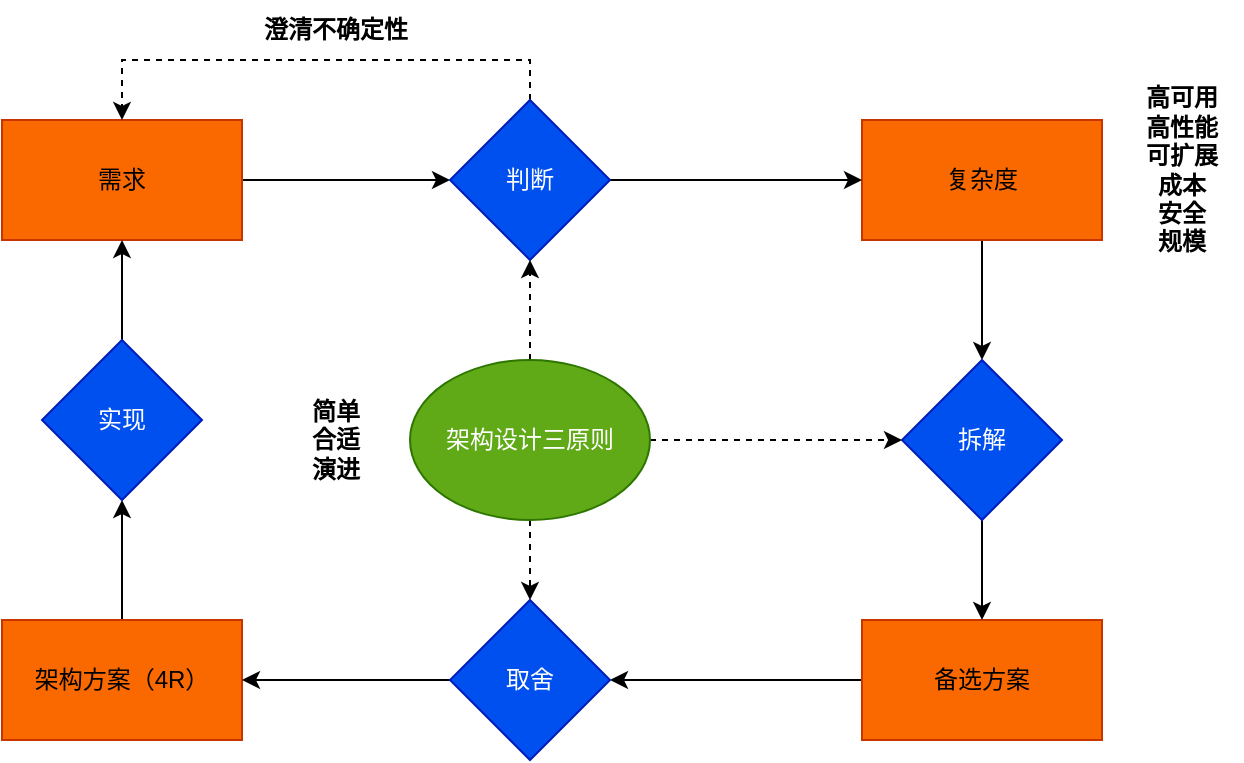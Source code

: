 <mxfile version="21.3.2" type="github">
  <diagram name="第 1 页" id="JXJpTpx2nW5wvLFsWMLq">
    <mxGraphModel dx="1242" dy="785" grid="1" gridSize="10" guides="1" tooltips="1" connect="1" arrows="1" fold="1" page="1" pageScale="1" pageWidth="827" pageHeight="1169" math="0" shadow="0">
      <root>
        <mxCell id="0" />
        <mxCell id="1" parent="0" />
        <mxCell id="S_wXsO7prA444CMSDPE2-11" value="" style="edgeStyle=orthogonalEdgeStyle;rounded=0;orthogonalLoop=1;jettySize=auto;html=1;" edge="1" parent="1" source="S_wXsO7prA444CMSDPE2-1" target="S_wXsO7prA444CMSDPE2-5">
          <mxGeometry relative="1" as="geometry" />
        </mxCell>
        <mxCell id="S_wXsO7prA444CMSDPE2-1" value="需求" style="rounded=0;whiteSpace=wrap;html=1;fillColor=#fa6800;fontColor=#000000;strokeColor=#C73500;" vertex="1" parent="1">
          <mxGeometry x="150" y="190" width="120" height="60" as="geometry" />
        </mxCell>
        <mxCell id="S_wXsO7prA444CMSDPE2-20" value="" style="edgeStyle=orthogonalEdgeStyle;rounded=0;orthogonalLoop=1;jettySize=auto;html=1;" edge="1" parent="1" source="S_wXsO7prA444CMSDPE2-2" target="S_wXsO7prA444CMSDPE2-6">
          <mxGeometry relative="1" as="geometry" />
        </mxCell>
        <mxCell id="S_wXsO7prA444CMSDPE2-2" value="复杂度" style="rounded=0;whiteSpace=wrap;html=1;fillColor=#fa6800;fontColor=#000000;strokeColor=#C73500;" vertex="1" parent="1">
          <mxGeometry x="580" y="190" width="120" height="60" as="geometry" />
        </mxCell>
        <mxCell id="S_wXsO7prA444CMSDPE2-24" value="" style="edgeStyle=orthogonalEdgeStyle;rounded=0;orthogonalLoop=1;jettySize=auto;html=1;" edge="1" parent="1" source="S_wXsO7prA444CMSDPE2-3" target="S_wXsO7prA444CMSDPE2-7">
          <mxGeometry relative="1" as="geometry" />
        </mxCell>
        <mxCell id="S_wXsO7prA444CMSDPE2-3" value="备选方案" style="rounded=0;whiteSpace=wrap;html=1;fillColor=#fa6800;fontColor=#000000;strokeColor=#C73500;" vertex="1" parent="1">
          <mxGeometry x="580" y="440" width="120" height="60" as="geometry" />
        </mxCell>
        <mxCell id="S_wXsO7prA444CMSDPE2-16" value="" style="edgeStyle=orthogonalEdgeStyle;rounded=0;orthogonalLoop=1;jettySize=auto;html=1;" edge="1" parent="1" source="S_wXsO7prA444CMSDPE2-4" target="S_wXsO7prA444CMSDPE2-8">
          <mxGeometry relative="1" as="geometry" />
        </mxCell>
        <mxCell id="S_wXsO7prA444CMSDPE2-4" value="架构方案（4R）" style="rounded=0;whiteSpace=wrap;html=1;fillColor=#fa6800;fontColor=#000000;strokeColor=#C73500;" vertex="1" parent="1">
          <mxGeometry x="150" y="440" width="120" height="60" as="geometry" />
        </mxCell>
        <mxCell id="S_wXsO7prA444CMSDPE2-19" value="" style="edgeStyle=orthogonalEdgeStyle;rounded=0;orthogonalLoop=1;jettySize=auto;html=1;entryX=0;entryY=0.5;entryDx=0;entryDy=0;" edge="1" parent="1" source="S_wXsO7prA444CMSDPE2-5" target="S_wXsO7prA444CMSDPE2-2">
          <mxGeometry relative="1" as="geometry">
            <mxPoint x="534" y="220" as="targetPoint" />
          </mxGeometry>
        </mxCell>
        <mxCell id="S_wXsO7prA444CMSDPE2-31" style="edgeStyle=orthogonalEdgeStyle;rounded=0;orthogonalLoop=1;jettySize=auto;html=1;exitX=0.5;exitY=0;exitDx=0;exitDy=0;entryX=0.5;entryY=0;entryDx=0;entryDy=0;dashed=1;" edge="1" parent="1" source="S_wXsO7prA444CMSDPE2-5" target="S_wXsO7prA444CMSDPE2-1">
          <mxGeometry relative="1" as="geometry" />
        </mxCell>
        <mxCell id="S_wXsO7prA444CMSDPE2-5" value="判断" style="rhombus;whiteSpace=wrap;html=1;fillColor=#0050ef;fontColor=#ffffff;strokeColor=#001DBC;" vertex="1" parent="1">
          <mxGeometry x="374" y="180" width="80" height="80" as="geometry" />
        </mxCell>
        <mxCell id="S_wXsO7prA444CMSDPE2-21" value="" style="edgeStyle=orthogonalEdgeStyle;rounded=0;orthogonalLoop=1;jettySize=auto;html=1;" edge="1" parent="1" source="S_wXsO7prA444CMSDPE2-6" target="S_wXsO7prA444CMSDPE2-3">
          <mxGeometry relative="1" as="geometry" />
        </mxCell>
        <mxCell id="S_wXsO7prA444CMSDPE2-6" value="拆解" style="rhombus;whiteSpace=wrap;html=1;fillColor=#0050ef;fontColor=#ffffff;strokeColor=#001DBC;" vertex="1" parent="1">
          <mxGeometry x="600" y="310" width="80" height="80" as="geometry" />
        </mxCell>
        <mxCell id="S_wXsO7prA444CMSDPE2-22" value="" style="edgeStyle=orthogonalEdgeStyle;rounded=0;orthogonalLoop=1;jettySize=auto;html=1;" edge="1" parent="1" source="S_wXsO7prA444CMSDPE2-7" target="S_wXsO7prA444CMSDPE2-4">
          <mxGeometry relative="1" as="geometry" />
        </mxCell>
        <mxCell id="S_wXsO7prA444CMSDPE2-7" value="取舍" style="rhombus;whiteSpace=wrap;html=1;fillColor=#0050ef;fontColor=#ffffff;strokeColor=#001DBC;" vertex="1" parent="1">
          <mxGeometry x="374" y="430" width="80" height="80" as="geometry" />
        </mxCell>
        <mxCell id="S_wXsO7prA444CMSDPE2-23" value="" style="edgeStyle=orthogonalEdgeStyle;rounded=0;orthogonalLoop=1;jettySize=auto;html=1;" edge="1" parent="1" source="S_wXsO7prA444CMSDPE2-8" target="S_wXsO7prA444CMSDPE2-1">
          <mxGeometry relative="1" as="geometry" />
        </mxCell>
        <mxCell id="S_wXsO7prA444CMSDPE2-8" value="实现" style="rhombus;whiteSpace=wrap;html=1;fillColor=#0050ef;fontColor=#ffffff;strokeColor=#001DBC;" vertex="1" parent="1">
          <mxGeometry x="170" y="300" width="80" height="80" as="geometry" />
        </mxCell>
        <mxCell id="S_wXsO7prA444CMSDPE2-26" value="" style="edgeStyle=orthogonalEdgeStyle;rounded=0;orthogonalLoop=1;jettySize=auto;html=1;dashed=1;" edge="1" parent="1" source="S_wXsO7prA444CMSDPE2-9" target="S_wXsO7prA444CMSDPE2-5">
          <mxGeometry relative="1" as="geometry" />
        </mxCell>
        <mxCell id="S_wXsO7prA444CMSDPE2-27" value="" style="edgeStyle=orthogonalEdgeStyle;rounded=0;orthogonalLoop=1;jettySize=auto;html=1;dashed=1;" edge="1" parent="1" source="S_wXsO7prA444CMSDPE2-9" target="S_wXsO7prA444CMSDPE2-7">
          <mxGeometry relative="1" as="geometry" />
        </mxCell>
        <mxCell id="S_wXsO7prA444CMSDPE2-29" style="edgeStyle=orthogonalEdgeStyle;rounded=0;orthogonalLoop=1;jettySize=auto;html=1;entryX=0;entryY=0.5;entryDx=0;entryDy=0;dashed=1;" edge="1" parent="1" source="S_wXsO7prA444CMSDPE2-9" target="S_wXsO7prA444CMSDPE2-6">
          <mxGeometry relative="1" as="geometry" />
        </mxCell>
        <mxCell id="S_wXsO7prA444CMSDPE2-9" value="架构设计三原则" style="ellipse;whiteSpace=wrap;html=1;fillColor=#60a917;fontColor=#ffffff;strokeColor=#2D7600;" vertex="1" parent="1">
          <mxGeometry x="354" y="310" width="120" height="80" as="geometry" />
        </mxCell>
        <mxCell id="S_wXsO7prA444CMSDPE2-32" value="&lt;b&gt;澄清不确定性&lt;/b&gt;" style="text;html=1;strokeColor=none;fillColor=none;align=center;verticalAlign=middle;whiteSpace=wrap;rounded=0;" vertex="1" parent="1">
          <mxGeometry x="277" y="130" width="80" height="30" as="geometry" />
        </mxCell>
        <mxCell id="S_wXsO7prA444CMSDPE2-33" value="&lt;b&gt;高可用&lt;br&gt;高性能&lt;br&gt;可扩展&lt;br&gt;成本&lt;br&gt;安全&lt;br&gt;规模&lt;/b&gt;" style="text;html=1;strokeColor=none;fillColor=none;align=center;verticalAlign=middle;whiteSpace=wrap;rounded=0;" vertex="1" parent="1">
          <mxGeometry x="710" y="200" width="60" height="30" as="geometry" />
        </mxCell>
        <mxCell id="S_wXsO7prA444CMSDPE2-34" value="&lt;b&gt;简单&lt;br&gt;合适&lt;br&gt;演进&lt;/b&gt;" style="text;html=1;strokeColor=none;fillColor=none;align=center;verticalAlign=middle;whiteSpace=wrap;rounded=0;" vertex="1" parent="1">
          <mxGeometry x="287" y="335" width="60" height="30" as="geometry" />
        </mxCell>
      </root>
    </mxGraphModel>
  </diagram>
</mxfile>

